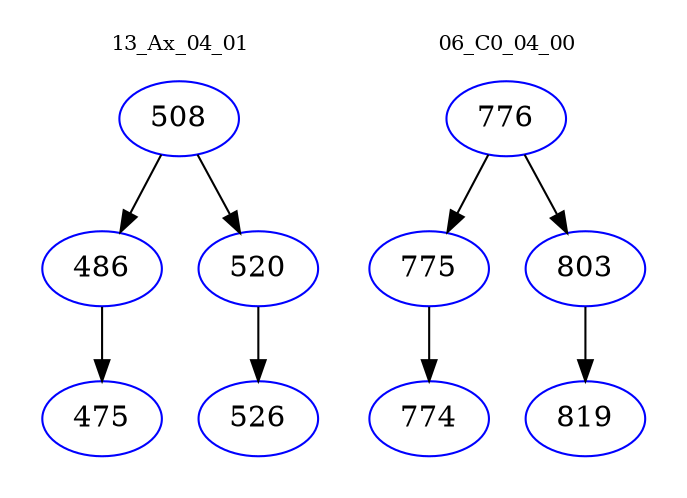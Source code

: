 digraph{
subgraph cluster_0 {
color = white
label = "13_Ax_04_01";
fontsize=10;
T0_508 [label="508", color="blue"]
T0_508 -> T0_486 [color="black"]
T0_486 [label="486", color="blue"]
T0_486 -> T0_475 [color="black"]
T0_475 [label="475", color="blue"]
T0_508 -> T0_520 [color="black"]
T0_520 [label="520", color="blue"]
T0_520 -> T0_526 [color="black"]
T0_526 [label="526", color="blue"]
}
subgraph cluster_1 {
color = white
label = "06_C0_04_00";
fontsize=10;
T1_776 [label="776", color="blue"]
T1_776 -> T1_775 [color="black"]
T1_775 [label="775", color="blue"]
T1_775 -> T1_774 [color="black"]
T1_774 [label="774", color="blue"]
T1_776 -> T1_803 [color="black"]
T1_803 [label="803", color="blue"]
T1_803 -> T1_819 [color="black"]
T1_819 [label="819", color="blue"]
}
}
